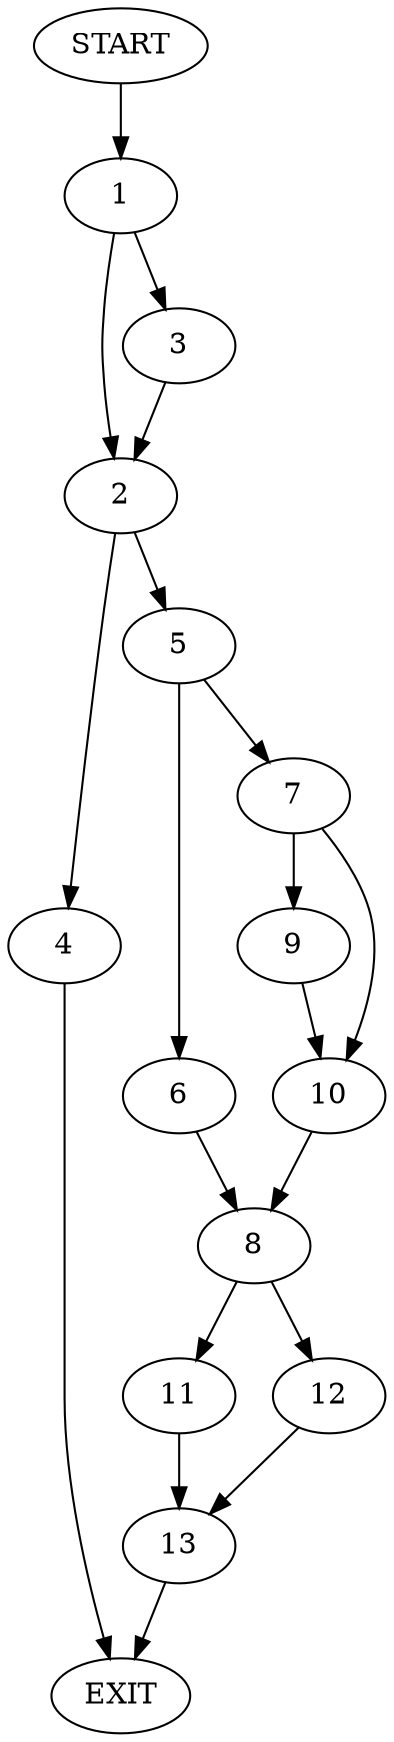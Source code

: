 digraph {
0 [label="START"]
14 [label="EXIT"]
0 -> 1
1 -> 2
1 -> 3
3 -> 2
2 -> 4
2 -> 5
4 -> 14
5 -> 6
5 -> 7
6 -> 8
7 -> 9
7 -> 10
8 -> 11
8 -> 12
10 -> 8
9 -> 10
12 -> 13
11 -> 13
13 -> 14
}
